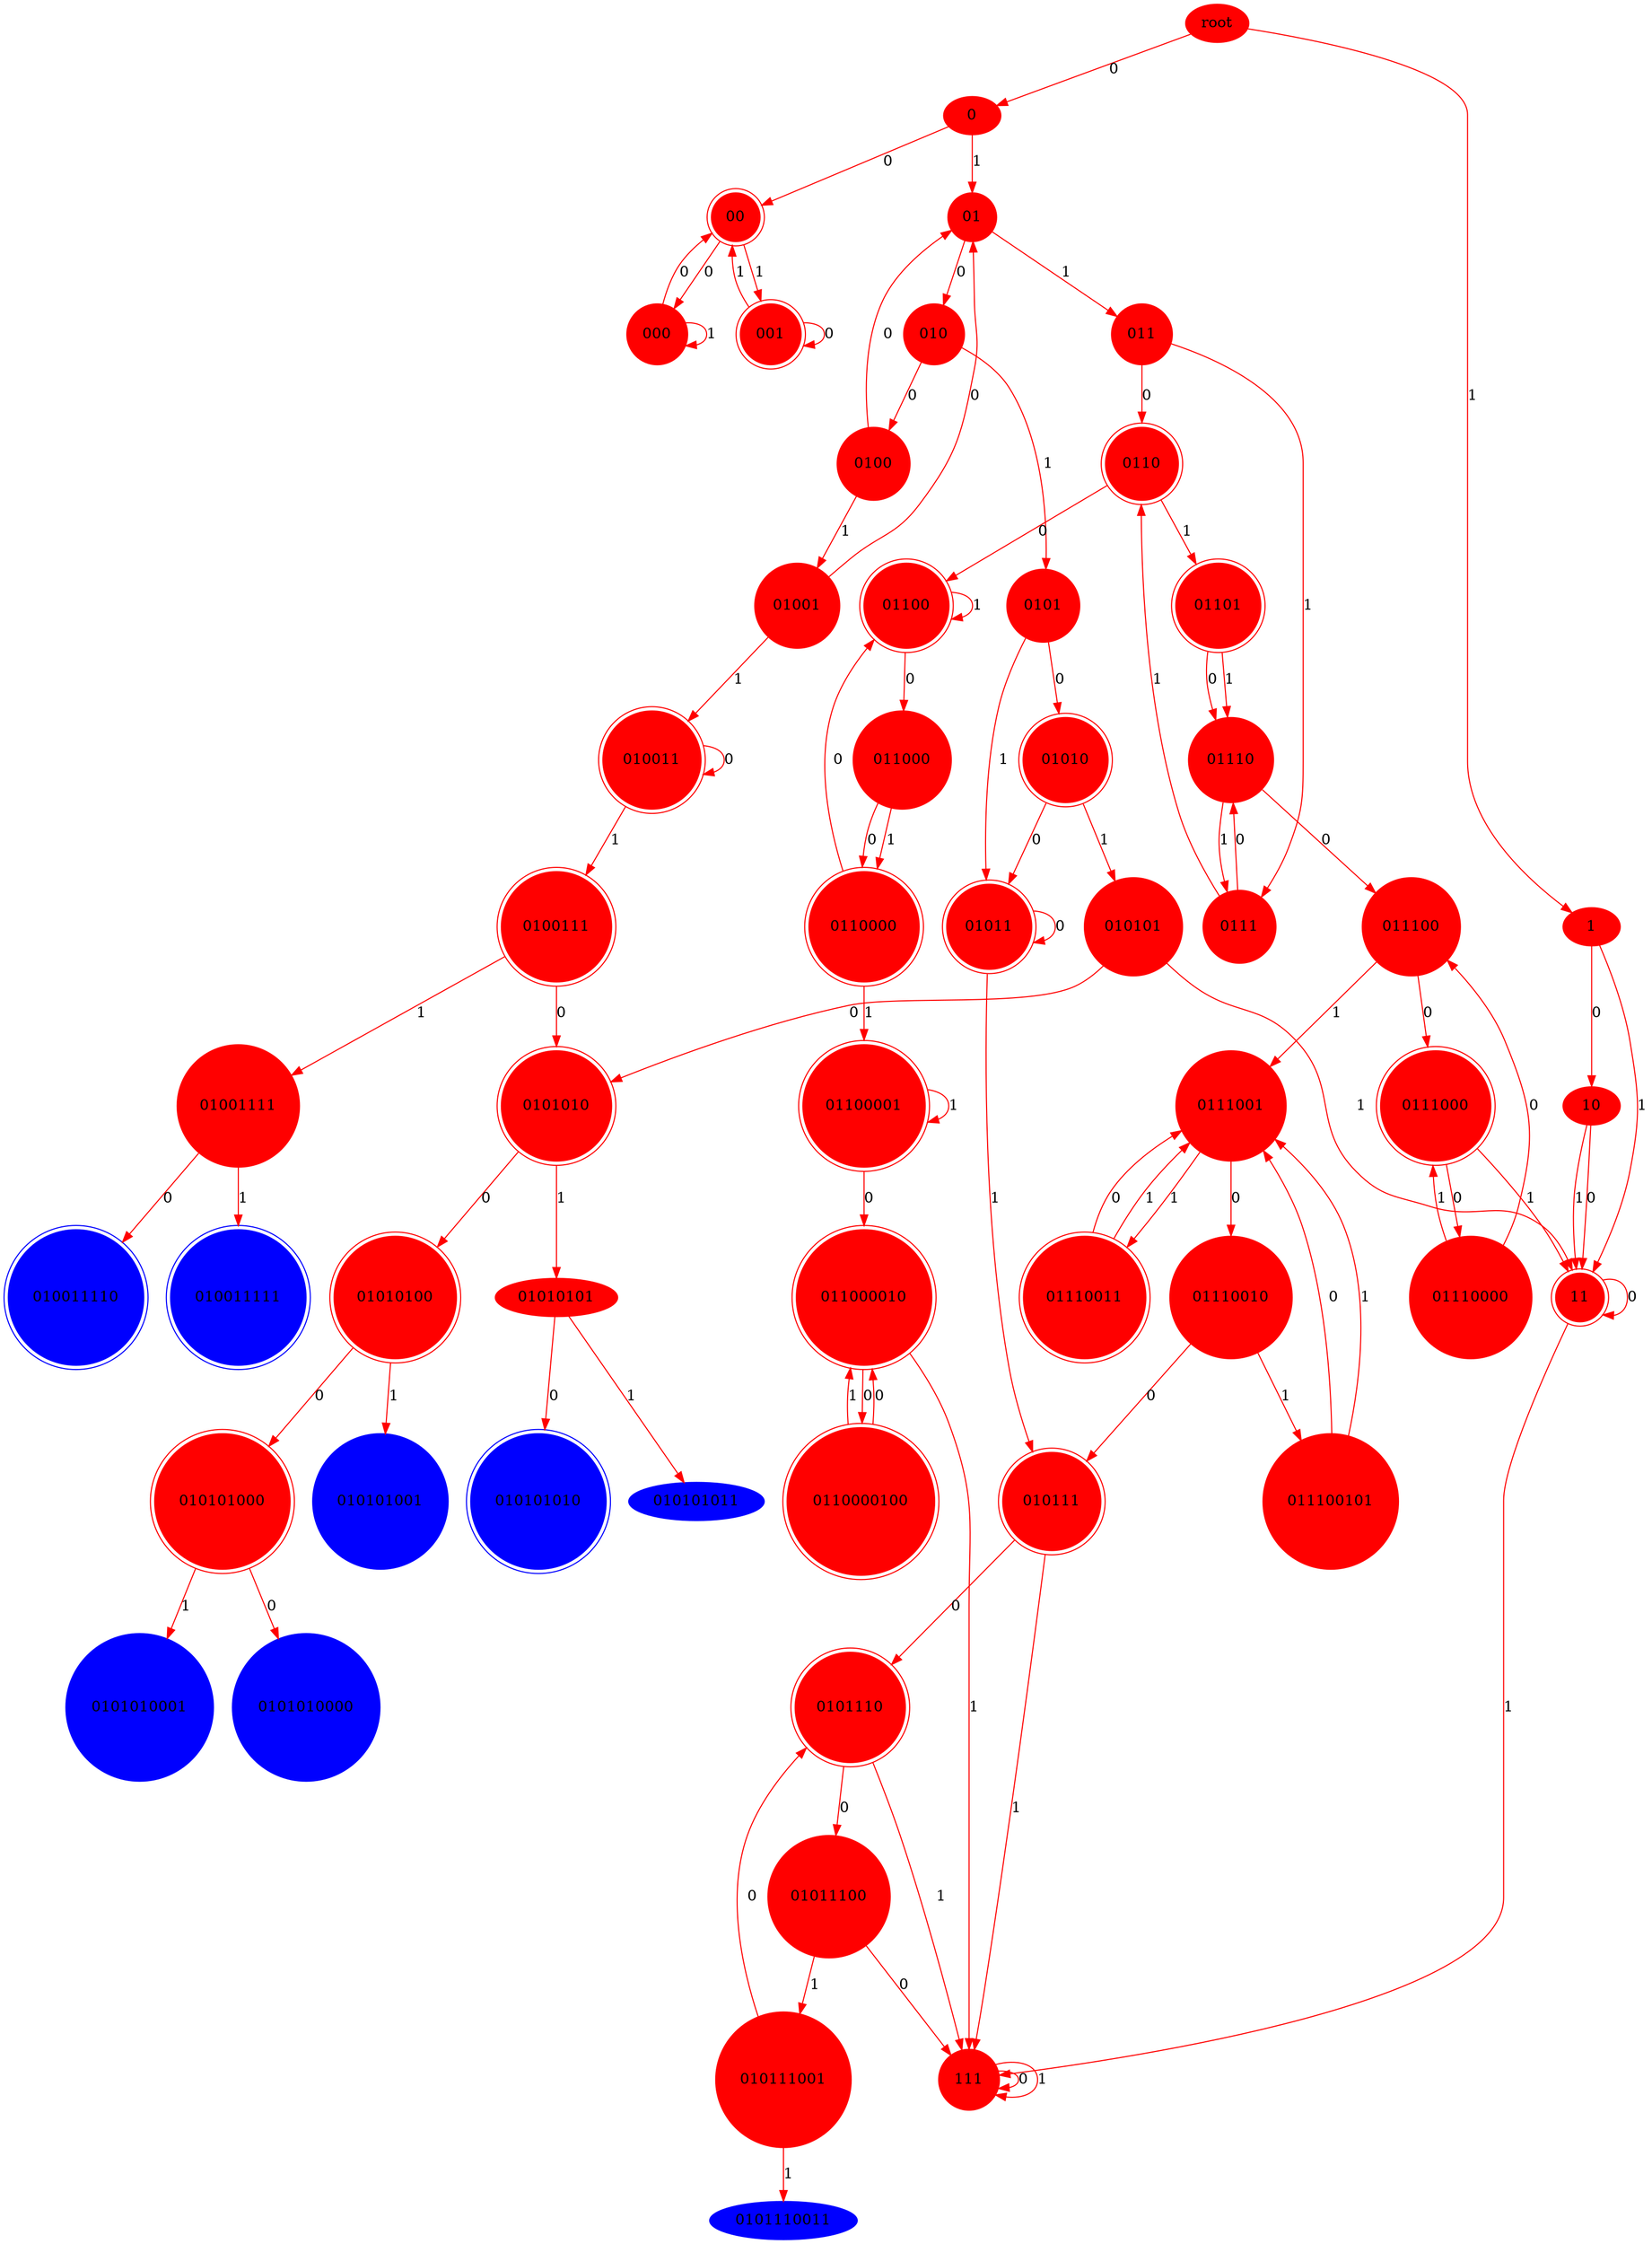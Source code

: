 digraph{ 
root  [color = red, style=filled]
0 [color = red, style=filled]
root -> 0 [color = red, label = 0] 
1 [color = red, style=filled]
root -> 1 [color = red, label = 1] 
00 [color = red, style=filled, shape=doublecircle]
0 -> 00 [color = red, label = 0] 
01 [color = red, style=filled, shape=Mcircle]
0 -> 01 [color = red, label = 1] 
10 [color = red, style=filled]
1 -> 10 [color = red, label = 0] 
11 [color = red, style=filled, shape=doublecircle]
1 -> 11 [color = red, label = 1] 
000 [color = red, style=filled, shape=Mcircle]
00 -> 000 [color = red, label = 0] 
001 [color = red, style=filled, shape=doublecircle]
00 -> 001 [color = red, label = 1] 
010 [color = red, style=filled, shape=Mcircle]
01 -> 010 [color = red, label = 0] 
011 [color = red, style=filled, shape=Mcircle]
01 -> 011 [color = red, label = 1] 
10 -> 11 [color = red, label = 0] 
10 -> 11 [color = red, label = 1] 
11 -> 11 [color = red, label = 0] 
111 [color = red, style=filled, shape=Mcircle]
11 -> 111 [color = red, label = 1] 
000 -> 00 [color = red, label = 0] 
000 -> 000 [color = red, label = 1] 
001 -> 001 [color = red, label = 0] 
001 -> 00 [color = red, label = 1] 
0100 [color = red, style=filled, shape=Mcircle]
010 -> 0100 [color = red, label = 0] 
0101 [color = red, style=filled, shape=Mcircle]
010 -> 0101 [color = red, label = 1] 
0110 [color = red, style=filled, shape=doublecircle]
011 -> 0110 [color = red, label = 0] 
0111 [color = red, style=filled, shape=Mcircle]
011 -> 0111 [color = red, label = 1] 
111 -> 111 [color = red, label = 0] 
111 -> 111 [color = red, label = 1] 
0100 -> 01 [color = red, label = 0] 
01001 [color = red, style=filled, shape=Mcircle]
0100 -> 01001 [color = red, label = 1] 
01010 [color = red, style=filled, shape=doublecircle]
0101 -> 01010 [color = red, label = 0] 
01011 [color = red, style=filled, shape=doublecircle]
0101 -> 01011 [color = red, label = 1] 
01100 [color = red, style=filled, shape=doublecircle]
0110 -> 01100 [color = red, label = 0] 
01101 [color = red, style=filled, shape=doublecircle]
0110 -> 01101 [color = red, label = 1] 
01110 [color = red, style=filled, shape=Mcircle]
0111 -> 01110 [color = red, label = 0] 
0111 -> 0110 [color = red, label = 1] 
01001 -> 01 [color = red, label = 0] 
010011 [color = red, style=filled, shape=doublecircle]
01001 -> 010011 [color = red, label = 1] 
01010 -> 01011 [color = red, label = 0] 
010101 [color = red, style=filled, shape=Mcircle]
01010 -> 010101 [color = red, label = 1] 
01011 -> 01011 [color = red, label = 0] 
010111 [color = red, style=filled, shape=doublecircle]
01011 -> 010111 [color = red, label = 1] 
011000 [color = red, style=filled, shape=Mcircle]
01100 -> 011000 [color = red, label = 0] 
01100 -> 01100 [color = red, label = 1] 
01101 -> 01110 [color = red, label = 0] 
01101 -> 01110 [color = red, label = 1] 
011100 [color = red, style=filled, shape=Mcircle]
01110 -> 011100 [color = red, label = 0] 
01110 -> 0111 [color = red, label = 1] 
010011 -> 010011 [color = red, label = 0] 
0100111 [color = red, style=filled, shape=doublecircle]
010011 -> 0100111 [color = red, label = 1] 
0101010 [color = red, style=filled, shape=doublecircle]
010101 -> 0101010 [color = red, label = 0] 
010101 -> 11 [color = red, label = 1] 
0101110 [color = red, style=filled, shape=doublecircle]
010111 -> 0101110 [color = red, label = 0] 
010111 -> 111 [color = red, label = 1] 
0110000 [color = red, style=filled, shape=doublecircle]
011000 -> 0110000 [color = red, label = 0] 
011000 -> 0110000 [color = red, label = 1] 
0111000 [color = red, style=filled, shape=doublecircle]
011100 -> 0111000 [color = red, label = 0] 
0111001 [color = red, style=filled, shape=Mcircle]
011100 -> 0111001 [color = red, label = 1] 
0100111 -> 0101010 [color = red, label = 0] 
01001111 [color = red, style=filled, shape=Mcircle]
0100111 -> 01001111 [color = red, label = 1] 
01010100 [color = red, style=filled, shape=doublecircle]
0101010 -> 01010100 [color = red, label = 0] 
01010101 [color = red, style=filled]
0101010 -> 01010101 [color = red, label = 1] 
01011100 [color = red, style=filled, shape=Mcircle]
0101110 -> 01011100 [color = red, label = 0] 
0101110 -> 111 [color = red, label = 1] 
0110000 -> 01100 [color = red, label = 0] 
01100001 [color = red, style=filled, shape=doublecircle]
0110000 -> 01100001 [color = red, label = 1] 
01110000 [color = red, style=filled, shape=Mcircle]
0111000 -> 01110000 [color = red, label = 0] 
0111000 -> 11 [color = red, label = 1] 
01110010 [color = red, style=filled, shape=Mcircle]
0111001 -> 01110010 [color = red, label = 0] 
01110011 [color = red, style=filled, shape=doublecircle]
0111001 -> 01110011 [color = red, label = 1] 
010011110 [color = blue, style=filled, shape=doublecircle]
01001111 -> 010011110 [color = red, label = 0] 
010011111 [color = blue, style=filled, shape=doublecircle]
01001111 -> 010011111 [color = red, label = 1] 
010101000 [color = red, style=filled, shape=doublecircle]
01010100 -> 010101000 [color = red, label = 0] 
010101001 [color = blue, style=filled, shape=Mcircle]
01010100 -> 010101001 [color = red, label = 1] 
010101010 [color = blue, style=filled, shape=doublecircle]
01010101 -> 010101010 [color = red, label = 0] 
010101011 [color = blue, style=filled]
01010101 -> 010101011 [color = red, label = 1] 
01011100 -> 111 [color = red, label = 0] 
010111001 [color = red, style=filled, shape=Mcircle]
01011100 -> 010111001 [color = red, label = 1] 
011000010 [color = red, style=filled, shape=doublecircle]
01100001 -> 011000010 [color = red, label = 0] 
01100001 -> 01100001 [color = red, label = 1] 
01110000 -> 011100 [color = red, label = 0] 
01110000 -> 0111000 [color = red, label = 1] 
01110010 -> 010111 [color = red, label = 0] 
011100101 [color = red, style=filled, shape=Mcircle]
01110010 -> 011100101 [color = red, label = 1] 
01110011 -> 0111001 [color = red, label = 0] 
01110011 -> 0111001 [color = red, label = 1] 
0101010000 [color = blue, style=filled, shape=Mcircle]
010101000 -> 0101010000 [color = red, label = 0] 
0101010001 [color = blue, style=filled, shape=Mcircle]
010101000 -> 0101010001 [color = red, label = 1] 
010111001 -> 0101110 [color = red, label = 0] 
0101110011 [color = blue, style=filled]
010111001 -> 0101110011 [color = red, label = 1] 
0110000100 [color = red, style=filled, shape=doublecircle]
011000010 -> 0110000100 [color = red, label = 0] 
011000010 -> 111 [color = red, label = 1] 
011100101 -> 0111001 [color = red, label = 0] 
011100101 -> 0111001 [color = red, label = 1] 
0110000100 -> 011000010 [color = red, label = 0] 
0110000100 -> 011000010 [color = red, label = 1] 
} 
